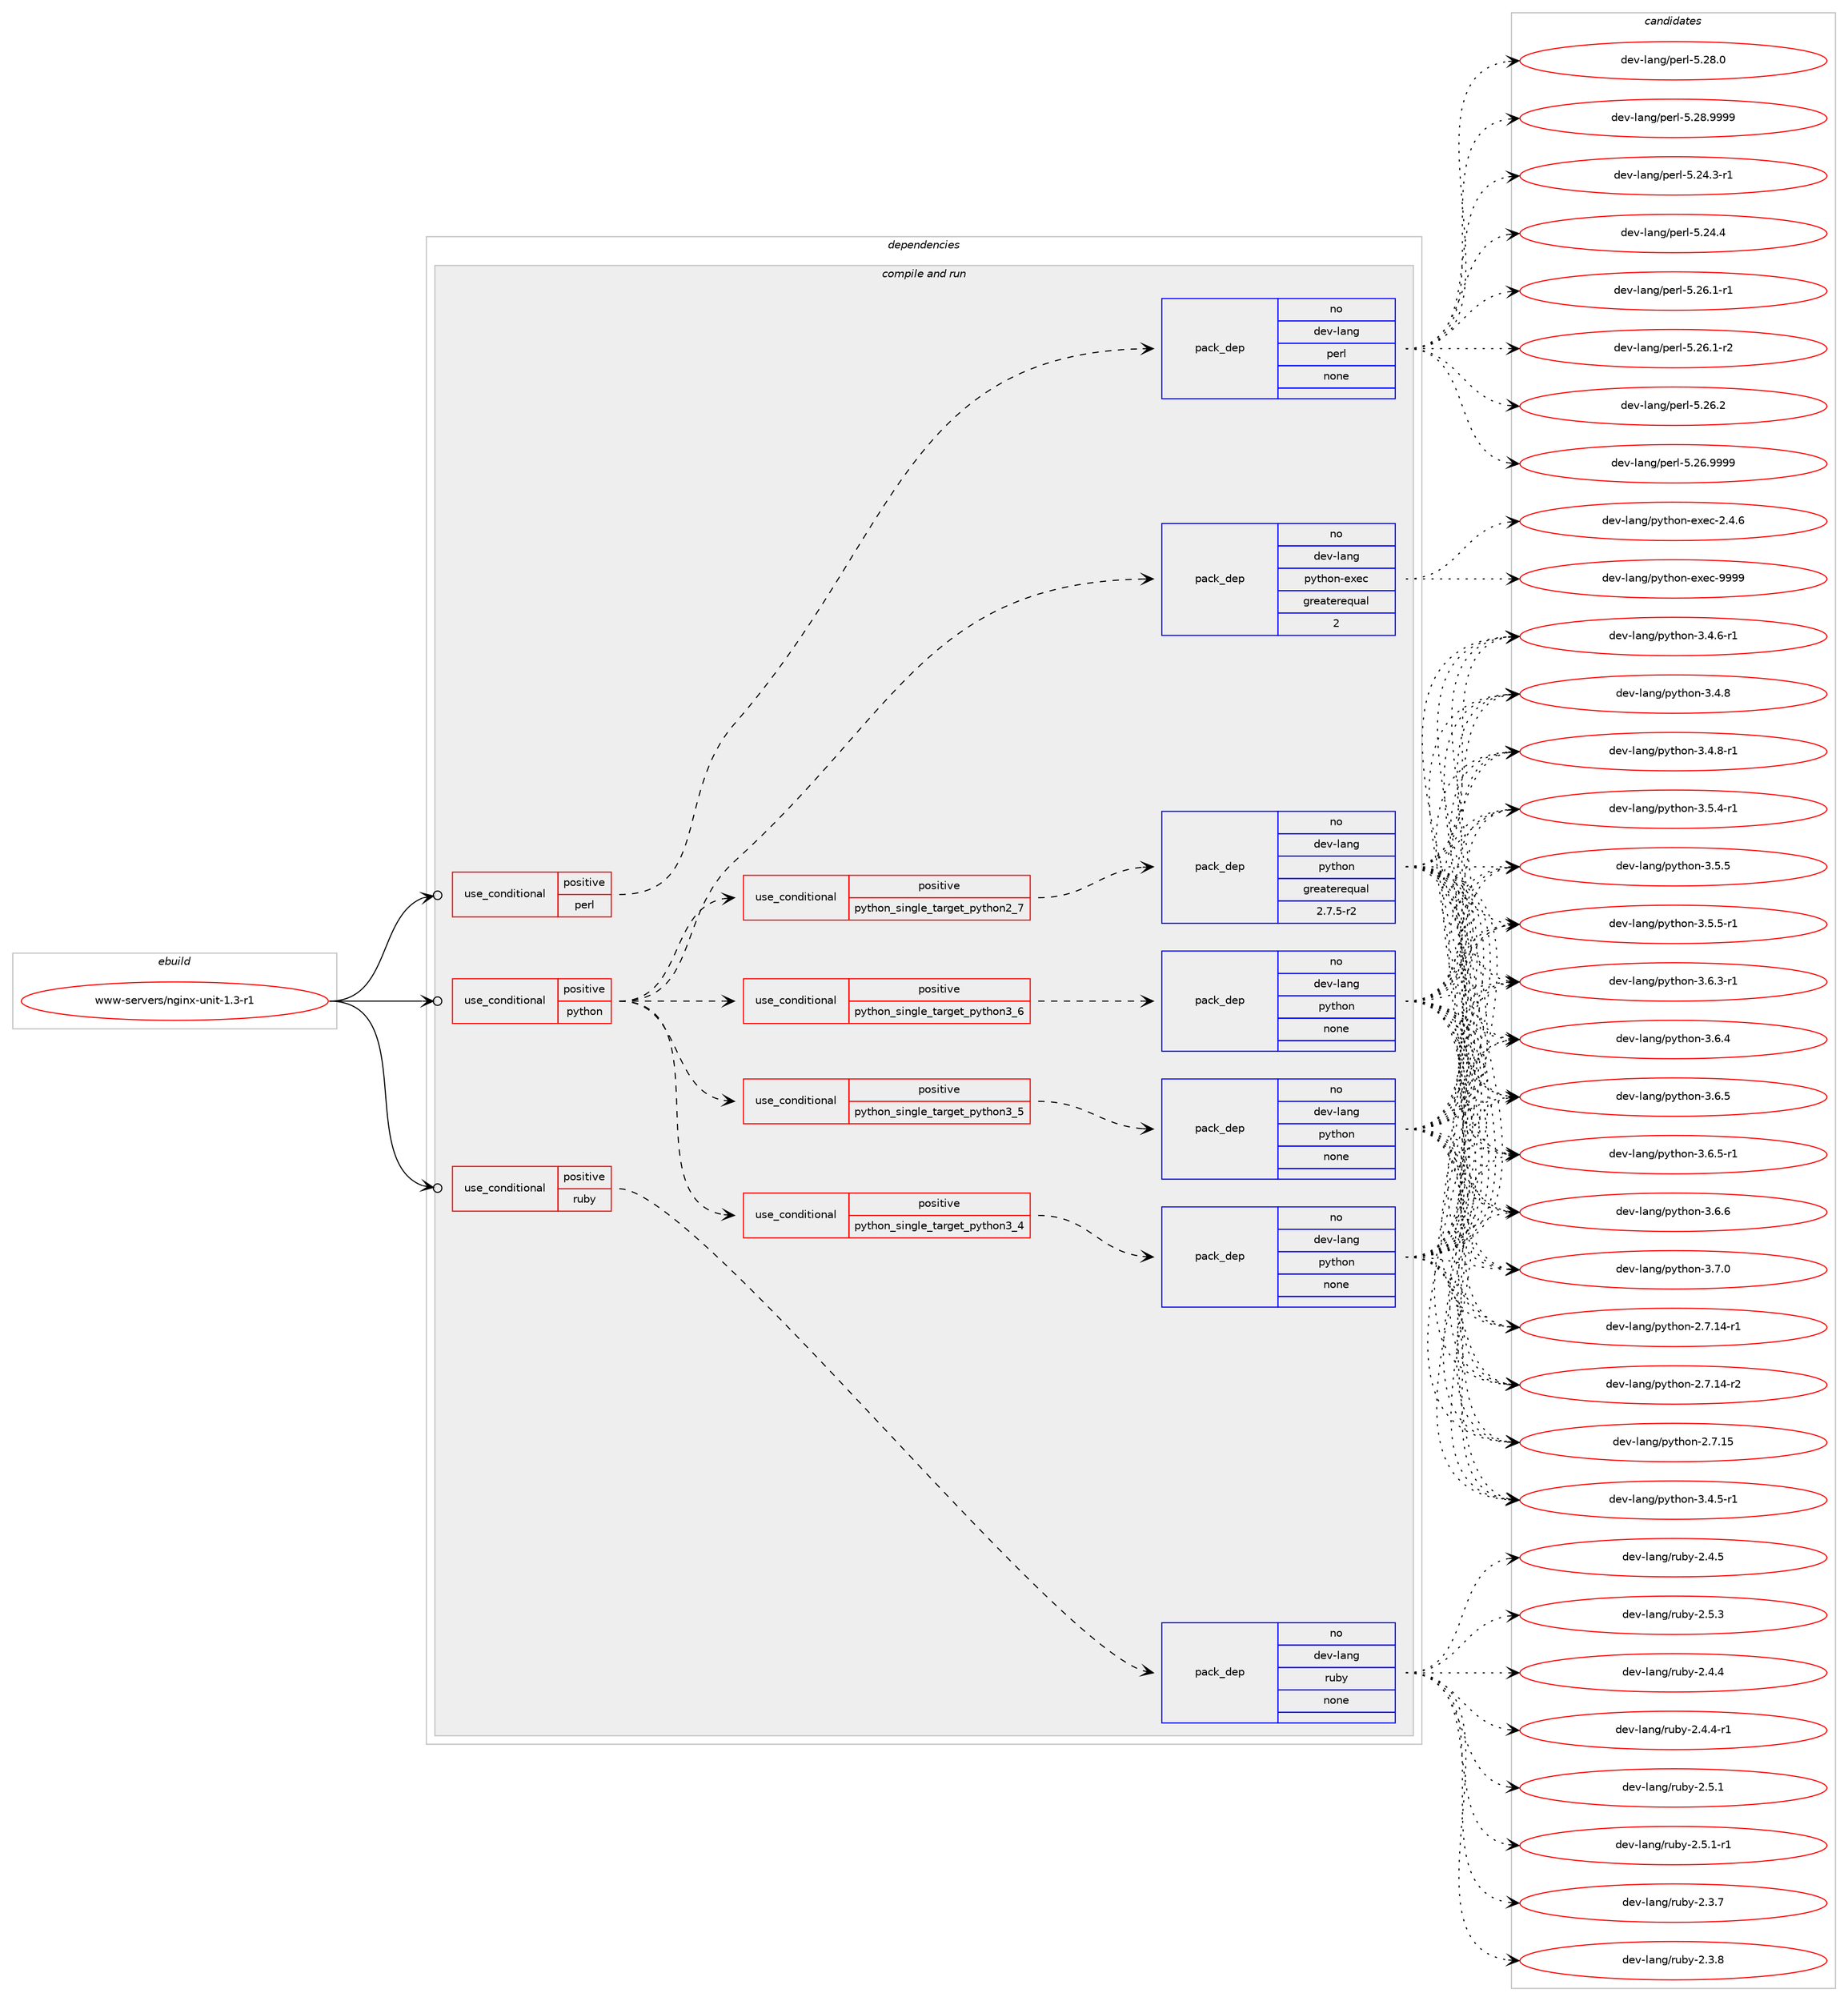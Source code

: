 digraph prolog {

# *************
# Graph options
# *************

newrank=true;
concentrate=true;
compound=true;
graph [rankdir=LR,fontname=Helvetica,fontsize=10,ranksep=1.5];#, ranksep=2.5, nodesep=0.2];
edge  [arrowhead=vee];
node  [fontname=Helvetica,fontsize=10];

# **********
# The ebuild
# **********

subgraph cluster_leftcol {
color=gray;
rank=same;
label=<<i>ebuild</i>>;
id [label="www-servers/nginx-unit-1.3-r1", color=red, width=4, href="../www-servers/nginx-unit-1.3-r1.svg"];
}

# ****************
# The dependencies
# ****************

subgraph cluster_midcol {
color=gray;
label=<<i>dependencies</i>>;
subgraph cluster_compile {
fillcolor="#eeeeee";
style=filled;
label=<<i>compile</i>>;
}
subgraph cluster_compileandrun {
fillcolor="#eeeeee";
style=filled;
label=<<i>compile and run</i>>;
subgraph cond1559 {
dependency8683 [label=<<TABLE BORDER="0" CELLBORDER="1" CELLSPACING="0" CELLPADDING="4"><TR><TD ROWSPAN="3" CELLPADDING="10">use_conditional</TD></TR><TR><TD>positive</TD></TR><TR><TD>perl</TD></TR></TABLE>>, shape=none, color=red];
subgraph pack6912 {
dependency8684 [label=<<TABLE BORDER="0" CELLBORDER="1" CELLSPACING="0" CELLPADDING="4" WIDTH="220"><TR><TD ROWSPAN="6" CELLPADDING="30">pack_dep</TD></TR><TR><TD WIDTH="110">no</TD></TR><TR><TD>dev-lang</TD></TR><TR><TD>perl</TD></TR><TR><TD>none</TD></TR><TR><TD></TD></TR></TABLE>>, shape=none, color=blue];
}
dependency8683:e -> dependency8684:w [weight=20,style="dashed",arrowhead="vee"];
}
id:e -> dependency8683:w [weight=20,style="solid",arrowhead="odotvee"];
subgraph cond1560 {
dependency8685 [label=<<TABLE BORDER="0" CELLBORDER="1" CELLSPACING="0" CELLPADDING="4"><TR><TD ROWSPAN="3" CELLPADDING="10">use_conditional</TD></TR><TR><TD>positive</TD></TR><TR><TD>python</TD></TR></TABLE>>, shape=none, color=red];
subgraph cond1561 {
dependency8686 [label=<<TABLE BORDER="0" CELLBORDER="1" CELLSPACING="0" CELLPADDING="4"><TR><TD ROWSPAN="3" CELLPADDING="10">use_conditional</TD></TR><TR><TD>positive</TD></TR><TR><TD>python_single_target_python2_7</TD></TR></TABLE>>, shape=none, color=red];
subgraph pack6913 {
dependency8687 [label=<<TABLE BORDER="0" CELLBORDER="1" CELLSPACING="0" CELLPADDING="4" WIDTH="220"><TR><TD ROWSPAN="6" CELLPADDING="30">pack_dep</TD></TR><TR><TD WIDTH="110">no</TD></TR><TR><TD>dev-lang</TD></TR><TR><TD>python</TD></TR><TR><TD>greaterequal</TD></TR><TR><TD>2.7.5-r2</TD></TR></TABLE>>, shape=none, color=blue];
}
dependency8686:e -> dependency8687:w [weight=20,style="dashed",arrowhead="vee"];
}
dependency8685:e -> dependency8686:w [weight=20,style="dashed",arrowhead="vee"];
subgraph cond1562 {
dependency8688 [label=<<TABLE BORDER="0" CELLBORDER="1" CELLSPACING="0" CELLPADDING="4"><TR><TD ROWSPAN="3" CELLPADDING="10">use_conditional</TD></TR><TR><TD>positive</TD></TR><TR><TD>python_single_target_python3_4</TD></TR></TABLE>>, shape=none, color=red];
subgraph pack6914 {
dependency8689 [label=<<TABLE BORDER="0" CELLBORDER="1" CELLSPACING="0" CELLPADDING="4" WIDTH="220"><TR><TD ROWSPAN="6" CELLPADDING="30">pack_dep</TD></TR><TR><TD WIDTH="110">no</TD></TR><TR><TD>dev-lang</TD></TR><TR><TD>python</TD></TR><TR><TD>none</TD></TR><TR><TD></TD></TR></TABLE>>, shape=none, color=blue];
}
dependency8688:e -> dependency8689:w [weight=20,style="dashed",arrowhead="vee"];
}
dependency8685:e -> dependency8688:w [weight=20,style="dashed",arrowhead="vee"];
subgraph cond1563 {
dependency8690 [label=<<TABLE BORDER="0" CELLBORDER="1" CELLSPACING="0" CELLPADDING="4"><TR><TD ROWSPAN="3" CELLPADDING="10">use_conditional</TD></TR><TR><TD>positive</TD></TR><TR><TD>python_single_target_python3_5</TD></TR></TABLE>>, shape=none, color=red];
subgraph pack6915 {
dependency8691 [label=<<TABLE BORDER="0" CELLBORDER="1" CELLSPACING="0" CELLPADDING="4" WIDTH="220"><TR><TD ROWSPAN="6" CELLPADDING="30">pack_dep</TD></TR><TR><TD WIDTH="110">no</TD></TR><TR><TD>dev-lang</TD></TR><TR><TD>python</TD></TR><TR><TD>none</TD></TR><TR><TD></TD></TR></TABLE>>, shape=none, color=blue];
}
dependency8690:e -> dependency8691:w [weight=20,style="dashed",arrowhead="vee"];
}
dependency8685:e -> dependency8690:w [weight=20,style="dashed",arrowhead="vee"];
subgraph cond1564 {
dependency8692 [label=<<TABLE BORDER="0" CELLBORDER="1" CELLSPACING="0" CELLPADDING="4"><TR><TD ROWSPAN="3" CELLPADDING="10">use_conditional</TD></TR><TR><TD>positive</TD></TR><TR><TD>python_single_target_python3_6</TD></TR></TABLE>>, shape=none, color=red];
subgraph pack6916 {
dependency8693 [label=<<TABLE BORDER="0" CELLBORDER="1" CELLSPACING="0" CELLPADDING="4" WIDTH="220"><TR><TD ROWSPAN="6" CELLPADDING="30">pack_dep</TD></TR><TR><TD WIDTH="110">no</TD></TR><TR><TD>dev-lang</TD></TR><TR><TD>python</TD></TR><TR><TD>none</TD></TR><TR><TD></TD></TR></TABLE>>, shape=none, color=blue];
}
dependency8692:e -> dependency8693:w [weight=20,style="dashed",arrowhead="vee"];
}
dependency8685:e -> dependency8692:w [weight=20,style="dashed",arrowhead="vee"];
subgraph pack6917 {
dependency8694 [label=<<TABLE BORDER="0" CELLBORDER="1" CELLSPACING="0" CELLPADDING="4" WIDTH="220"><TR><TD ROWSPAN="6" CELLPADDING="30">pack_dep</TD></TR><TR><TD WIDTH="110">no</TD></TR><TR><TD>dev-lang</TD></TR><TR><TD>python-exec</TD></TR><TR><TD>greaterequal</TD></TR><TR><TD>2</TD></TR></TABLE>>, shape=none, color=blue];
}
dependency8685:e -> dependency8694:w [weight=20,style="dashed",arrowhead="vee"];
}
id:e -> dependency8685:w [weight=20,style="solid",arrowhead="odotvee"];
subgraph cond1565 {
dependency8695 [label=<<TABLE BORDER="0" CELLBORDER="1" CELLSPACING="0" CELLPADDING="4"><TR><TD ROWSPAN="3" CELLPADDING="10">use_conditional</TD></TR><TR><TD>positive</TD></TR><TR><TD>ruby</TD></TR></TABLE>>, shape=none, color=red];
subgraph pack6918 {
dependency8696 [label=<<TABLE BORDER="0" CELLBORDER="1" CELLSPACING="0" CELLPADDING="4" WIDTH="220"><TR><TD ROWSPAN="6" CELLPADDING="30">pack_dep</TD></TR><TR><TD WIDTH="110">no</TD></TR><TR><TD>dev-lang</TD></TR><TR><TD>ruby</TD></TR><TR><TD>none</TD></TR><TR><TD></TD></TR></TABLE>>, shape=none, color=blue];
}
dependency8695:e -> dependency8696:w [weight=20,style="dashed",arrowhead="vee"];
}
id:e -> dependency8695:w [weight=20,style="solid",arrowhead="odotvee"];
}
subgraph cluster_run {
fillcolor="#eeeeee";
style=filled;
label=<<i>run</i>>;
}
}

# **************
# The candidates
# **************

subgraph cluster_choices {
rank=same;
color=gray;
label=<<i>candidates</i>>;

subgraph choice6912 {
color=black;
nodesep=1;
choice100101118451089711010347112101114108455346505246514511449 [label="dev-lang/perl-5.24.3-r1", color=red, width=4,href="../dev-lang/perl-5.24.3-r1.svg"];
choice10010111845108971101034711210111410845534650524652 [label="dev-lang/perl-5.24.4", color=red, width=4,href="../dev-lang/perl-5.24.4.svg"];
choice100101118451089711010347112101114108455346505446494511449 [label="dev-lang/perl-5.26.1-r1", color=red, width=4,href="../dev-lang/perl-5.26.1-r1.svg"];
choice100101118451089711010347112101114108455346505446494511450 [label="dev-lang/perl-5.26.1-r2", color=red, width=4,href="../dev-lang/perl-5.26.1-r2.svg"];
choice10010111845108971101034711210111410845534650544650 [label="dev-lang/perl-5.26.2", color=red, width=4,href="../dev-lang/perl-5.26.2.svg"];
choice10010111845108971101034711210111410845534650544657575757 [label="dev-lang/perl-5.26.9999", color=red, width=4,href="../dev-lang/perl-5.26.9999.svg"];
choice10010111845108971101034711210111410845534650564648 [label="dev-lang/perl-5.28.0", color=red, width=4,href="../dev-lang/perl-5.28.0.svg"];
choice10010111845108971101034711210111410845534650564657575757 [label="dev-lang/perl-5.28.9999", color=red, width=4,href="../dev-lang/perl-5.28.9999.svg"];
dependency8684:e -> choice100101118451089711010347112101114108455346505246514511449:w [style=dotted,weight="100"];
dependency8684:e -> choice10010111845108971101034711210111410845534650524652:w [style=dotted,weight="100"];
dependency8684:e -> choice100101118451089711010347112101114108455346505446494511449:w [style=dotted,weight="100"];
dependency8684:e -> choice100101118451089711010347112101114108455346505446494511450:w [style=dotted,weight="100"];
dependency8684:e -> choice10010111845108971101034711210111410845534650544650:w [style=dotted,weight="100"];
dependency8684:e -> choice10010111845108971101034711210111410845534650544657575757:w [style=dotted,weight="100"];
dependency8684:e -> choice10010111845108971101034711210111410845534650564648:w [style=dotted,weight="100"];
dependency8684:e -> choice10010111845108971101034711210111410845534650564657575757:w [style=dotted,weight="100"];
}
subgraph choice6913 {
color=black;
nodesep=1;
choice100101118451089711010347112121116104111110455046554649524511449 [label="dev-lang/python-2.7.14-r1", color=red, width=4,href="../dev-lang/python-2.7.14-r1.svg"];
choice100101118451089711010347112121116104111110455046554649524511450 [label="dev-lang/python-2.7.14-r2", color=red, width=4,href="../dev-lang/python-2.7.14-r2.svg"];
choice10010111845108971101034711212111610411111045504655464953 [label="dev-lang/python-2.7.15", color=red, width=4,href="../dev-lang/python-2.7.15.svg"];
choice1001011184510897110103471121211161041111104551465246534511449 [label="dev-lang/python-3.4.5-r1", color=red, width=4,href="../dev-lang/python-3.4.5-r1.svg"];
choice1001011184510897110103471121211161041111104551465246544511449 [label="dev-lang/python-3.4.6-r1", color=red, width=4,href="../dev-lang/python-3.4.6-r1.svg"];
choice100101118451089711010347112121116104111110455146524656 [label="dev-lang/python-3.4.8", color=red, width=4,href="../dev-lang/python-3.4.8.svg"];
choice1001011184510897110103471121211161041111104551465246564511449 [label="dev-lang/python-3.4.8-r1", color=red, width=4,href="../dev-lang/python-3.4.8-r1.svg"];
choice1001011184510897110103471121211161041111104551465346524511449 [label="dev-lang/python-3.5.4-r1", color=red, width=4,href="../dev-lang/python-3.5.4-r1.svg"];
choice100101118451089711010347112121116104111110455146534653 [label="dev-lang/python-3.5.5", color=red, width=4,href="../dev-lang/python-3.5.5.svg"];
choice1001011184510897110103471121211161041111104551465346534511449 [label="dev-lang/python-3.5.5-r1", color=red, width=4,href="../dev-lang/python-3.5.5-r1.svg"];
choice1001011184510897110103471121211161041111104551465446514511449 [label="dev-lang/python-3.6.3-r1", color=red, width=4,href="../dev-lang/python-3.6.3-r1.svg"];
choice100101118451089711010347112121116104111110455146544652 [label="dev-lang/python-3.6.4", color=red, width=4,href="../dev-lang/python-3.6.4.svg"];
choice100101118451089711010347112121116104111110455146544653 [label="dev-lang/python-3.6.5", color=red, width=4,href="../dev-lang/python-3.6.5.svg"];
choice1001011184510897110103471121211161041111104551465446534511449 [label="dev-lang/python-3.6.5-r1", color=red, width=4,href="../dev-lang/python-3.6.5-r1.svg"];
choice100101118451089711010347112121116104111110455146544654 [label="dev-lang/python-3.6.6", color=red, width=4,href="../dev-lang/python-3.6.6.svg"];
choice100101118451089711010347112121116104111110455146554648 [label="dev-lang/python-3.7.0", color=red, width=4,href="../dev-lang/python-3.7.0.svg"];
dependency8687:e -> choice100101118451089711010347112121116104111110455046554649524511449:w [style=dotted,weight="100"];
dependency8687:e -> choice100101118451089711010347112121116104111110455046554649524511450:w [style=dotted,weight="100"];
dependency8687:e -> choice10010111845108971101034711212111610411111045504655464953:w [style=dotted,weight="100"];
dependency8687:e -> choice1001011184510897110103471121211161041111104551465246534511449:w [style=dotted,weight="100"];
dependency8687:e -> choice1001011184510897110103471121211161041111104551465246544511449:w [style=dotted,weight="100"];
dependency8687:e -> choice100101118451089711010347112121116104111110455146524656:w [style=dotted,weight="100"];
dependency8687:e -> choice1001011184510897110103471121211161041111104551465246564511449:w [style=dotted,weight="100"];
dependency8687:e -> choice1001011184510897110103471121211161041111104551465346524511449:w [style=dotted,weight="100"];
dependency8687:e -> choice100101118451089711010347112121116104111110455146534653:w [style=dotted,weight="100"];
dependency8687:e -> choice1001011184510897110103471121211161041111104551465346534511449:w [style=dotted,weight="100"];
dependency8687:e -> choice1001011184510897110103471121211161041111104551465446514511449:w [style=dotted,weight="100"];
dependency8687:e -> choice100101118451089711010347112121116104111110455146544652:w [style=dotted,weight="100"];
dependency8687:e -> choice100101118451089711010347112121116104111110455146544653:w [style=dotted,weight="100"];
dependency8687:e -> choice1001011184510897110103471121211161041111104551465446534511449:w [style=dotted,weight="100"];
dependency8687:e -> choice100101118451089711010347112121116104111110455146544654:w [style=dotted,weight="100"];
dependency8687:e -> choice100101118451089711010347112121116104111110455146554648:w [style=dotted,weight="100"];
}
subgraph choice6914 {
color=black;
nodesep=1;
choice100101118451089711010347112121116104111110455046554649524511449 [label="dev-lang/python-2.7.14-r1", color=red, width=4,href="../dev-lang/python-2.7.14-r1.svg"];
choice100101118451089711010347112121116104111110455046554649524511450 [label="dev-lang/python-2.7.14-r2", color=red, width=4,href="../dev-lang/python-2.7.14-r2.svg"];
choice10010111845108971101034711212111610411111045504655464953 [label="dev-lang/python-2.7.15", color=red, width=4,href="../dev-lang/python-2.7.15.svg"];
choice1001011184510897110103471121211161041111104551465246534511449 [label="dev-lang/python-3.4.5-r1", color=red, width=4,href="../dev-lang/python-3.4.5-r1.svg"];
choice1001011184510897110103471121211161041111104551465246544511449 [label="dev-lang/python-3.4.6-r1", color=red, width=4,href="../dev-lang/python-3.4.6-r1.svg"];
choice100101118451089711010347112121116104111110455146524656 [label="dev-lang/python-3.4.8", color=red, width=4,href="../dev-lang/python-3.4.8.svg"];
choice1001011184510897110103471121211161041111104551465246564511449 [label="dev-lang/python-3.4.8-r1", color=red, width=4,href="../dev-lang/python-3.4.8-r1.svg"];
choice1001011184510897110103471121211161041111104551465346524511449 [label="dev-lang/python-3.5.4-r1", color=red, width=4,href="../dev-lang/python-3.5.4-r1.svg"];
choice100101118451089711010347112121116104111110455146534653 [label="dev-lang/python-3.5.5", color=red, width=4,href="../dev-lang/python-3.5.5.svg"];
choice1001011184510897110103471121211161041111104551465346534511449 [label="dev-lang/python-3.5.5-r1", color=red, width=4,href="../dev-lang/python-3.5.5-r1.svg"];
choice1001011184510897110103471121211161041111104551465446514511449 [label="dev-lang/python-3.6.3-r1", color=red, width=4,href="../dev-lang/python-3.6.3-r1.svg"];
choice100101118451089711010347112121116104111110455146544652 [label="dev-lang/python-3.6.4", color=red, width=4,href="../dev-lang/python-3.6.4.svg"];
choice100101118451089711010347112121116104111110455146544653 [label="dev-lang/python-3.6.5", color=red, width=4,href="../dev-lang/python-3.6.5.svg"];
choice1001011184510897110103471121211161041111104551465446534511449 [label="dev-lang/python-3.6.5-r1", color=red, width=4,href="../dev-lang/python-3.6.5-r1.svg"];
choice100101118451089711010347112121116104111110455146544654 [label="dev-lang/python-3.6.6", color=red, width=4,href="../dev-lang/python-3.6.6.svg"];
choice100101118451089711010347112121116104111110455146554648 [label="dev-lang/python-3.7.0", color=red, width=4,href="../dev-lang/python-3.7.0.svg"];
dependency8689:e -> choice100101118451089711010347112121116104111110455046554649524511449:w [style=dotted,weight="100"];
dependency8689:e -> choice100101118451089711010347112121116104111110455046554649524511450:w [style=dotted,weight="100"];
dependency8689:e -> choice10010111845108971101034711212111610411111045504655464953:w [style=dotted,weight="100"];
dependency8689:e -> choice1001011184510897110103471121211161041111104551465246534511449:w [style=dotted,weight="100"];
dependency8689:e -> choice1001011184510897110103471121211161041111104551465246544511449:w [style=dotted,weight="100"];
dependency8689:e -> choice100101118451089711010347112121116104111110455146524656:w [style=dotted,weight="100"];
dependency8689:e -> choice1001011184510897110103471121211161041111104551465246564511449:w [style=dotted,weight="100"];
dependency8689:e -> choice1001011184510897110103471121211161041111104551465346524511449:w [style=dotted,weight="100"];
dependency8689:e -> choice100101118451089711010347112121116104111110455146534653:w [style=dotted,weight="100"];
dependency8689:e -> choice1001011184510897110103471121211161041111104551465346534511449:w [style=dotted,weight="100"];
dependency8689:e -> choice1001011184510897110103471121211161041111104551465446514511449:w [style=dotted,weight="100"];
dependency8689:e -> choice100101118451089711010347112121116104111110455146544652:w [style=dotted,weight="100"];
dependency8689:e -> choice100101118451089711010347112121116104111110455146544653:w [style=dotted,weight="100"];
dependency8689:e -> choice1001011184510897110103471121211161041111104551465446534511449:w [style=dotted,weight="100"];
dependency8689:e -> choice100101118451089711010347112121116104111110455146544654:w [style=dotted,weight="100"];
dependency8689:e -> choice100101118451089711010347112121116104111110455146554648:w [style=dotted,weight="100"];
}
subgraph choice6915 {
color=black;
nodesep=1;
choice100101118451089711010347112121116104111110455046554649524511449 [label="dev-lang/python-2.7.14-r1", color=red, width=4,href="../dev-lang/python-2.7.14-r1.svg"];
choice100101118451089711010347112121116104111110455046554649524511450 [label="dev-lang/python-2.7.14-r2", color=red, width=4,href="../dev-lang/python-2.7.14-r2.svg"];
choice10010111845108971101034711212111610411111045504655464953 [label="dev-lang/python-2.7.15", color=red, width=4,href="../dev-lang/python-2.7.15.svg"];
choice1001011184510897110103471121211161041111104551465246534511449 [label="dev-lang/python-3.4.5-r1", color=red, width=4,href="../dev-lang/python-3.4.5-r1.svg"];
choice1001011184510897110103471121211161041111104551465246544511449 [label="dev-lang/python-3.4.6-r1", color=red, width=4,href="../dev-lang/python-3.4.6-r1.svg"];
choice100101118451089711010347112121116104111110455146524656 [label="dev-lang/python-3.4.8", color=red, width=4,href="../dev-lang/python-3.4.8.svg"];
choice1001011184510897110103471121211161041111104551465246564511449 [label="dev-lang/python-3.4.8-r1", color=red, width=4,href="../dev-lang/python-3.4.8-r1.svg"];
choice1001011184510897110103471121211161041111104551465346524511449 [label="dev-lang/python-3.5.4-r1", color=red, width=4,href="../dev-lang/python-3.5.4-r1.svg"];
choice100101118451089711010347112121116104111110455146534653 [label="dev-lang/python-3.5.5", color=red, width=4,href="../dev-lang/python-3.5.5.svg"];
choice1001011184510897110103471121211161041111104551465346534511449 [label="dev-lang/python-3.5.5-r1", color=red, width=4,href="../dev-lang/python-3.5.5-r1.svg"];
choice1001011184510897110103471121211161041111104551465446514511449 [label="dev-lang/python-3.6.3-r1", color=red, width=4,href="../dev-lang/python-3.6.3-r1.svg"];
choice100101118451089711010347112121116104111110455146544652 [label="dev-lang/python-3.6.4", color=red, width=4,href="../dev-lang/python-3.6.4.svg"];
choice100101118451089711010347112121116104111110455146544653 [label="dev-lang/python-3.6.5", color=red, width=4,href="../dev-lang/python-3.6.5.svg"];
choice1001011184510897110103471121211161041111104551465446534511449 [label="dev-lang/python-3.6.5-r1", color=red, width=4,href="../dev-lang/python-3.6.5-r1.svg"];
choice100101118451089711010347112121116104111110455146544654 [label="dev-lang/python-3.6.6", color=red, width=4,href="../dev-lang/python-3.6.6.svg"];
choice100101118451089711010347112121116104111110455146554648 [label="dev-lang/python-3.7.0", color=red, width=4,href="../dev-lang/python-3.7.0.svg"];
dependency8691:e -> choice100101118451089711010347112121116104111110455046554649524511449:w [style=dotted,weight="100"];
dependency8691:e -> choice100101118451089711010347112121116104111110455046554649524511450:w [style=dotted,weight="100"];
dependency8691:e -> choice10010111845108971101034711212111610411111045504655464953:w [style=dotted,weight="100"];
dependency8691:e -> choice1001011184510897110103471121211161041111104551465246534511449:w [style=dotted,weight="100"];
dependency8691:e -> choice1001011184510897110103471121211161041111104551465246544511449:w [style=dotted,weight="100"];
dependency8691:e -> choice100101118451089711010347112121116104111110455146524656:w [style=dotted,weight="100"];
dependency8691:e -> choice1001011184510897110103471121211161041111104551465246564511449:w [style=dotted,weight="100"];
dependency8691:e -> choice1001011184510897110103471121211161041111104551465346524511449:w [style=dotted,weight="100"];
dependency8691:e -> choice100101118451089711010347112121116104111110455146534653:w [style=dotted,weight="100"];
dependency8691:e -> choice1001011184510897110103471121211161041111104551465346534511449:w [style=dotted,weight="100"];
dependency8691:e -> choice1001011184510897110103471121211161041111104551465446514511449:w [style=dotted,weight="100"];
dependency8691:e -> choice100101118451089711010347112121116104111110455146544652:w [style=dotted,weight="100"];
dependency8691:e -> choice100101118451089711010347112121116104111110455146544653:w [style=dotted,weight="100"];
dependency8691:e -> choice1001011184510897110103471121211161041111104551465446534511449:w [style=dotted,weight="100"];
dependency8691:e -> choice100101118451089711010347112121116104111110455146544654:w [style=dotted,weight="100"];
dependency8691:e -> choice100101118451089711010347112121116104111110455146554648:w [style=dotted,weight="100"];
}
subgraph choice6916 {
color=black;
nodesep=1;
choice100101118451089711010347112121116104111110455046554649524511449 [label="dev-lang/python-2.7.14-r1", color=red, width=4,href="../dev-lang/python-2.7.14-r1.svg"];
choice100101118451089711010347112121116104111110455046554649524511450 [label="dev-lang/python-2.7.14-r2", color=red, width=4,href="../dev-lang/python-2.7.14-r2.svg"];
choice10010111845108971101034711212111610411111045504655464953 [label="dev-lang/python-2.7.15", color=red, width=4,href="../dev-lang/python-2.7.15.svg"];
choice1001011184510897110103471121211161041111104551465246534511449 [label="dev-lang/python-3.4.5-r1", color=red, width=4,href="../dev-lang/python-3.4.5-r1.svg"];
choice1001011184510897110103471121211161041111104551465246544511449 [label="dev-lang/python-3.4.6-r1", color=red, width=4,href="../dev-lang/python-3.4.6-r1.svg"];
choice100101118451089711010347112121116104111110455146524656 [label="dev-lang/python-3.4.8", color=red, width=4,href="../dev-lang/python-3.4.8.svg"];
choice1001011184510897110103471121211161041111104551465246564511449 [label="dev-lang/python-3.4.8-r1", color=red, width=4,href="../dev-lang/python-3.4.8-r1.svg"];
choice1001011184510897110103471121211161041111104551465346524511449 [label="dev-lang/python-3.5.4-r1", color=red, width=4,href="../dev-lang/python-3.5.4-r1.svg"];
choice100101118451089711010347112121116104111110455146534653 [label="dev-lang/python-3.5.5", color=red, width=4,href="../dev-lang/python-3.5.5.svg"];
choice1001011184510897110103471121211161041111104551465346534511449 [label="dev-lang/python-3.5.5-r1", color=red, width=4,href="../dev-lang/python-3.5.5-r1.svg"];
choice1001011184510897110103471121211161041111104551465446514511449 [label="dev-lang/python-3.6.3-r1", color=red, width=4,href="../dev-lang/python-3.6.3-r1.svg"];
choice100101118451089711010347112121116104111110455146544652 [label="dev-lang/python-3.6.4", color=red, width=4,href="../dev-lang/python-3.6.4.svg"];
choice100101118451089711010347112121116104111110455146544653 [label="dev-lang/python-3.6.5", color=red, width=4,href="../dev-lang/python-3.6.5.svg"];
choice1001011184510897110103471121211161041111104551465446534511449 [label="dev-lang/python-3.6.5-r1", color=red, width=4,href="../dev-lang/python-3.6.5-r1.svg"];
choice100101118451089711010347112121116104111110455146544654 [label="dev-lang/python-3.6.6", color=red, width=4,href="../dev-lang/python-3.6.6.svg"];
choice100101118451089711010347112121116104111110455146554648 [label="dev-lang/python-3.7.0", color=red, width=4,href="../dev-lang/python-3.7.0.svg"];
dependency8693:e -> choice100101118451089711010347112121116104111110455046554649524511449:w [style=dotted,weight="100"];
dependency8693:e -> choice100101118451089711010347112121116104111110455046554649524511450:w [style=dotted,weight="100"];
dependency8693:e -> choice10010111845108971101034711212111610411111045504655464953:w [style=dotted,weight="100"];
dependency8693:e -> choice1001011184510897110103471121211161041111104551465246534511449:w [style=dotted,weight="100"];
dependency8693:e -> choice1001011184510897110103471121211161041111104551465246544511449:w [style=dotted,weight="100"];
dependency8693:e -> choice100101118451089711010347112121116104111110455146524656:w [style=dotted,weight="100"];
dependency8693:e -> choice1001011184510897110103471121211161041111104551465246564511449:w [style=dotted,weight="100"];
dependency8693:e -> choice1001011184510897110103471121211161041111104551465346524511449:w [style=dotted,weight="100"];
dependency8693:e -> choice100101118451089711010347112121116104111110455146534653:w [style=dotted,weight="100"];
dependency8693:e -> choice1001011184510897110103471121211161041111104551465346534511449:w [style=dotted,weight="100"];
dependency8693:e -> choice1001011184510897110103471121211161041111104551465446514511449:w [style=dotted,weight="100"];
dependency8693:e -> choice100101118451089711010347112121116104111110455146544652:w [style=dotted,weight="100"];
dependency8693:e -> choice100101118451089711010347112121116104111110455146544653:w [style=dotted,weight="100"];
dependency8693:e -> choice1001011184510897110103471121211161041111104551465446534511449:w [style=dotted,weight="100"];
dependency8693:e -> choice100101118451089711010347112121116104111110455146544654:w [style=dotted,weight="100"];
dependency8693:e -> choice100101118451089711010347112121116104111110455146554648:w [style=dotted,weight="100"];
}
subgraph choice6917 {
color=black;
nodesep=1;
choice1001011184510897110103471121211161041111104510112010199455046524654 [label="dev-lang/python-exec-2.4.6", color=red, width=4,href="../dev-lang/python-exec-2.4.6.svg"];
choice10010111845108971101034711212111610411111045101120101994557575757 [label="dev-lang/python-exec-9999", color=red, width=4,href="../dev-lang/python-exec-9999.svg"];
dependency8694:e -> choice1001011184510897110103471121211161041111104510112010199455046524654:w [style=dotted,weight="100"];
dependency8694:e -> choice10010111845108971101034711212111610411111045101120101994557575757:w [style=dotted,weight="100"];
}
subgraph choice6918 {
color=black;
nodesep=1;
choice10010111845108971101034711411798121455046524652 [label="dev-lang/ruby-2.4.4", color=red, width=4,href="../dev-lang/ruby-2.4.4.svg"];
choice100101118451089711010347114117981214550465246524511449 [label="dev-lang/ruby-2.4.4-r1", color=red, width=4,href="../dev-lang/ruby-2.4.4-r1.svg"];
choice10010111845108971101034711411798121455046534649 [label="dev-lang/ruby-2.5.1", color=red, width=4,href="../dev-lang/ruby-2.5.1.svg"];
choice100101118451089711010347114117981214550465346494511449 [label="dev-lang/ruby-2.5.1-r1", color=red, width=4,href="../dev-lang/ruby-2.5.1-r1.svg"];
choice10010111845108971101034711411798121455046514655 [label="dev-lang/ruby-2.3.7", color=red, width=4,href="../dev-lang/ruby-2.3.7.svg"];
choice10010111845108971101034711411798121455046514656 [label="dev-lang/ruby-2.3.8", color=red, width=4,href="../dev-lang/ruby-2.3.8.svg"];
choice10010111845108971101034711411798121455046524653 [label="dev-lang/ruby-2.4.5", color=red, width=4,href="../dev-lang/ruby-2.4.5.svg"];
choice10010111845108971101034711411798121455046534651 [label="dev-lang/ruby-2.5.3", color=red, width=4,href="../dev-lang/ruby-2.5.3.svg"];
dependency8696:e -> choice10010111845108971101034711411798121455046524652:w [style=dotted,weight="100"];
dependency8696:e -> choice100101118451089711010347114117981214550465246524511449:w [style=dotted,weight="100"];
dependency8696:e -> choice10010111845108971101034711411798121455046534649:w [style=dotted,weight="100"];
dependency8696:e -> choice100101118451089711010347114117981214550465346494511449:w [style=dotted,weight="100"];
dependency8696:e -> choice10010111845108971101034711411798121455046514655:w [style=dotted,weight="100"];
dependency8696:e -> choice10010111845108971101034711411798121455046514656:w [style=dotted,weight="100"];
dependency8696:e -> choice10010111845108971101034711411798121455046524653:w [style=dotted,weight="100"];
dependency8696:e -> choice10010111845108971101034711411798121455046534651:w [style=dotted,weight="100"];
}
}

}

